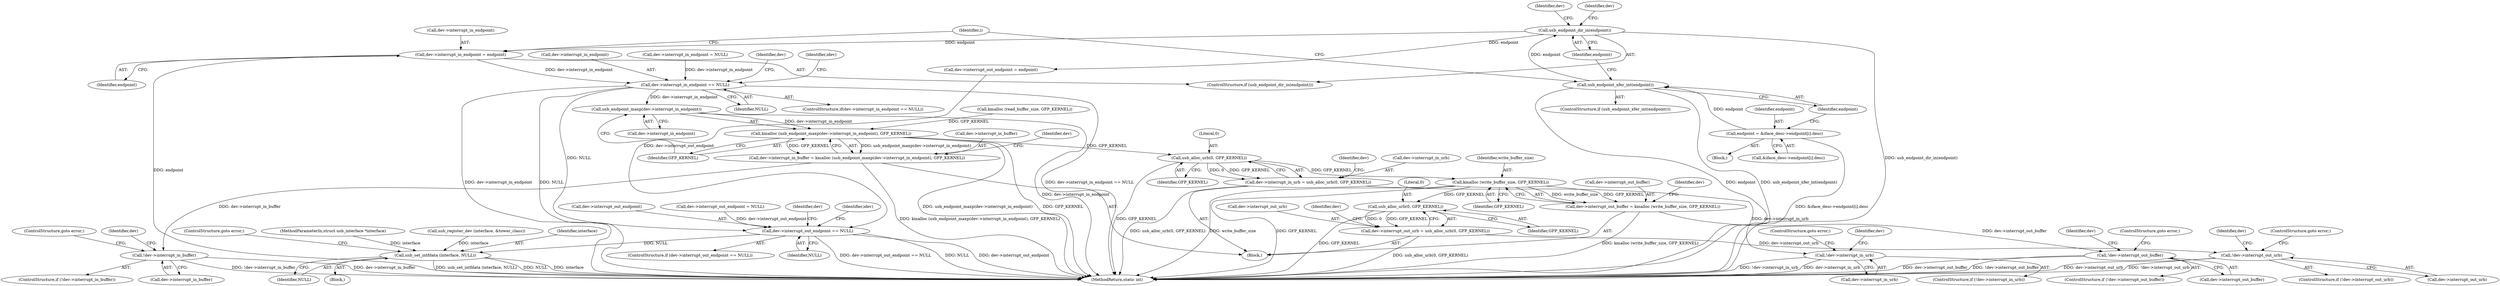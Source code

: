 digraph "1_linux_2fae9e5a7babada041e2e161699ade2447a01989@pointer" {
"1000283" [label="(Call,dev->interrupt_in_endpoint = endpoint)"];
"1000281" [label="(Call,usb_endpoint_dir_in(endpoint))"];
"1000277" [label="(Call,usb_endpoint_xfer_int(endpoint))"];
"1000266" [label="(Call,endpoint = &iface_desc->endpoint[i].desc)"];
"1000295" [label="(Call,dev->interrupt_in_endpoint == NULL)"];
"1000306" [label="(Call,dev->interrupt_out_endpoint == NULL)"];
"1000423" [label="(Call,usb_set_intfdata (interface, NULL))"];
"1000334" [label="(Call,usb_endpoint_maxp(dev->interrupt_in_endpoint))"];
"1000333" [label="(Call,kmalloc (usb_endpoint_maxp(dev->interrupt_in_endpoint), GFP_KERNEL))"];
"1000329" [label="(Call,dev->interrupt_in_buffer = kmalloc (usb_endpoint_maxp(dev->interrupt_in_endpoint), GFP_KERNEL))"];
"1000340" [label="(Call,!dev->interrupt_in_buffer)"];
"1000349" [label="(Call,usb_alloc_urb(0, GFP_KERNEL))"];
"1000345" [label="(Call,dev->interrupt_in_urb = usb_alloc_urb(0, GFP_KERNEL))"];
"1000353" [label="(Call,!dev->interrupt_in_urb)"];
"1000362" [label="(Call,kmalloc (write_buffer_size, GFP_KERNEL))"];
"1000358" [label="(Call,dev->interrupt_out_buffer = kmalloc (write_buffer_size, GFP_KERNEL))"];
"1000366" [label="(Call,!dev->interrupt_out_buffer)"];
"1000375" [label="(Call,usb_alloc_urb(0, GFP_KERNEL))"];
"1000371" [label="(Call,dev->interrupt_out_urb = usb_alloc_urb(0, GFP_KERNEL))"];
"1000379" [label="(Call,!dev->interrupt_out_urb)"];
"1000285" [label="(Identifier,dev)"];
"1000386" [label="(Identifier,dev)"];
"1000357" [label="(ControlStructure,goto error;)"];
"1000378" [label="(ControlStructure,if (!dev->interrupt_out_urb))"];
"1000425" [label="(Identifier,NULL)"];
"1000359" [label="(Call,dev->interrupt_out_buffer)"];
"1000364" [label="(Identifier,GFP_KERNEL)"];
"1000277" [label="(Call,usb_endpoint_xfer_int(endpoint))"];
"1000289" [label="(Call,dev->interrupt_out_endpoint = endpoint)"];
"1000329" [label="(Call,dev->interrupt_in_buffer = kmalloc (usb_endpoint_maxp(dev->interrupt_in_endpoint), GFP_KERNEL))"];
"1000313" [label="(Identifier,idev)"];
"1000310" [label="(Identifier,NULL)"];
"1000419" [label="(Block,)"];
"1000305" [label="(ControlStructure,if (dev->interrupt_out_endpoint == NULL))"];
"1000350" [label="(Literal,0)"];
"1000287" [label="(Identifier,endpoint)"];
"1000281" [label="(Call,usb_endpoint_dir_in(endpoint))"];
"1000380" [label="(Call,dev->interrupt_out_urb)"];
"1000335" [label="(Call,dev->interrupt_in_endpoint)"];
"1000413" [label="(Call,usb_register_dev (interface, &tower_class))"];
"1000266" [label="(Call,endpoint = &iface_desc->endpoint[i].desc)"];
"1000377" [label="(Identifier,GFP_KERNEL)"];
"1000376" [label="(Literal,0)"];
"1000299" [label="(Identifier,NULL)"];
"1000373" [label="(Identifier,dev)"];
"1000340" [label="(Call,!dev->interrupt_in_buffer)"];
"1000283" [label="(Call,dev->interrupt_in_endpoint = endpoint)"];
"1000330" [label="(Call,dev->interrupt_in_buffer)"];
"1000302" [label="(Identifier,idev)"];
"1000264" [label="(Identifier,i)"];
"1000370" [label="(ControlStructure,goto error;)"];
"1000347" [label="(Identifier,dev)"];
"1000291" [label="(Identifier,dev)"];
"1000306" [label="(Call,dev->interrupt_out_endpoint == NULL)"];
"1000354" [label="(Call,dev->interrupt_in_urb)"];
"1000296" [label="(Call,dev->interrupt_in_endpoint)"];
"1000265" [label="(Block,)"];
"1000207" [label="(Call,dev->interrupt_in_endpoint = NULL)"];
"1000307" [label="(Call,dev->interrupt_out_endpoint)"];
"1000344" [label="(ControlStructure,goto error;)"];
"1000284" [label="(Call,dev->interrupt_in_endpoint)"];
"1000360" [label="(Identifier,dev)"];
"1000232" [label="(Call,dev->interrupt_out_endpoint = NULL)"];
"1000276" [label="(ControlStructure,if (usb_endpoint_xfer_int(endpoint)))"];
"1000267" [label="(Identifier,endpoint)"];
"1000280" [label="(ControlStructure,if (usb_endpoint_dir_in(endpoint)))"];
"1000363" [label="(Identifier,write_buffer_size)"];
"1000358" [label="(Call,dev->interrupt_out_buffer = kmalloc (write_buffer_size, GFP_KERNEL))"];
"1000341" [label="(Call,dev->interrupt_in_buffer)"];
"1000366" [label="(Call,!dev->interrupt_out_buffer)"];
"1000383" [label="(ControlStructure,goto error;)"];
"1000424" [label="(Identifier,interface)"];
"1000109" [label="(Block,)"];
"1000308" [label="(Identifier,dev)"];
"1000381" [label="(Identifier,dev)"];
"1000362" [label="(Call,kmalloc (write_buffer_size, GFP_KERNEL))"];
"1000365" [label="(ControlStructure,if (!dev->interrupt_out_buffer))"];
"1000268" [label="(Call,&iface_desc->endpoint[i].desc)"];
"1000282" [label="(Identifier,endpoint)"];
"1000379" [label="(Call,!dev->interrupt_out_urb)"];
"1000355" [label="(Identifier,dev)"];
"1000353" [label="(Call,!dev->interrupt_in_urb)"];
"1000294" [label="(ControlStructure,if(dev->interrupt_in_endpoint == NULL))"];
"1000371" [label="(Call,dev->interrupt_out_urb = usb_alloc_urb(0, GFP_KERNEL))"];
"1000338" [label="(Identifier,GFP_KERNEL)"];
"1000278" [label="(Identifier,endpoint)"];
"1000345" [label="(Call,dev->interrupt_in_urb = usb_alloc_urb(0, GFP_KERNEL))"];
"1000333" [label="(Call,kmalloc (usb_endpoint_maxp(dev->interrupt_in_endpoint), GFP_KERNEL))"];
"1000423" [label="(Call,usb_set_intfdata (interface, NULL))"];
"1000367" [label="(Call,dev->interrupt_out_buffer)"];
"1000372" [label="(Call,dev->interrupt_out_urb)"];
"1000426" [label="(ControlStructure,goto error;)"];
"1000320" [label="(Call,kmalloc (read_buffer_size, GFP_KERNEL))"];
"1000342" [label="(Identifier,dev)"];
"1000346" [label="(Call,dev->interrupt_in_urb)"];
"1000349" [label="(Call,usb_alloc_urb(0, GFP_KERNEL))"];
"1000339" [label="(ControlStructure,if (!dev->interrupt_in_buffer))"];
"1000368" [label="(Identifier,dev)"];
"1000375" [label="(Call,usb_alloc_urb(0, GFP_KERNEL))"];
"1000351" [label="(Identifier,GFP_KERNEL)"];
"1000295" [label="(Call,dev->interrupt_in_endpoint == NULL)"];
"1000107" [label="(MethodParameterIn,struct usb_interface *interface)"];
"1000505" [label="(MethodReturn,static int)"];
"1000318" [label="(Identifier,dev)"];
"1000352" [label="(ControlStructure,if (!dev->interrupt_in_urb))"];
"1000334" [label="(Call,usb_endpoint_maxp(dev->interrupt_in_endpoint))"];
"1000283" -> "1000280"  [label="AST: "];
"1000283" -> "1000287"  [label="CFG: "];
"1000284" -> "1000283"  [label="AST: "];
"1000287" -> "1000283"  [label="AST: "];
"1000264" -> "1000283"  [label="CFG: "];
"1000283" -> "1000505"  [label="DDG: endpoint"];
"1000281" -> "1000283"  [label="DDG: endpoint"];
"1000283" -> "1000295"  [label="DDG: dev->interrupt_in_endpoint"];
"1000281" -> "1000280"  [label="AST: "];
"1000281" -> "1000282"  [label="CFG: "];
"1000282" -> "1000281"  [label="AST: "];
"1000285" -> "1000281"  [label="CFG: "];
"1000291" -> "1000281"  [label="CFG: "];
"1000281" -> "1000505"  [label="DDG: usb_endpoint_dir_in(endpoint)"];
"1000277" -> "1000281"  [label="DDG: endpoint"];
"1000281" -> "1000289"  [label="DDG: endpoint"];
"1000277" -> "1000276"  [label="AST: "];
"1000277" -> "1000278"  [label="CFG: "];
"1000278" -> "1000277"  [label="AST: "];
"1000282" -> "1000277"  [label="CFG: "];
"1000264" -> "1000277"  [label="CFG: "];
"1000277" -> "1000505"  [label="DDG: endpoint"];
"1000277" -> "1000505"  [label="DDG: usb_endpoint_xfer_int(endpoint)"];
"1000266" -> "1000277"  [label="DDG: endpoint"];
"1000266" -> "1000265"  [label="AST: "];
"1000266" -> "1000268"  [label="CFG: "];
"1000267" -> "1000266"  [label="AST: "];
"1000268" -> "1000266"  [label="AST: "];
"1000278" -> "1000266"  [label="CFG: "];
"1000266" -> "1000505"  [label="DDG: &iface_desc->endpoint[i].desc"];
"1000295" -> "1000294"  [label="AST: "];
"1000295" -> "1000299"  [label="CFG: "];
"1000296" -> "1000295"  [label="AST: "];
"1000299" -> "1000295"  [label="AST: "];
"1000302" -> "1000295"  [label="CFG: "];
"1000308" -> "1000295"  [label="CFG: "];
"1000295" -> "1000505"  [label="DDG: dev->interrupt_in_endpoint"];
"1000295" -> "1000505"  [label="DDG: NULL"];
"1000295" -> "1000505"  [label="DDG: dev->interrupt_in_endpoint == NULL"];
"1000207" -> "1000295"  [label="DDG: dev->interrupt_in_endpoint"];
"1000295" -> "1000306"  [label="DDG: NULL"];
"1000295" -> "1000334"  [label="DDG: dev->interrupt_in_endpoint"];
"1000306" -> "1000305"  [label="AST: "];
"1000306" -> "1000310"  [label="CFG: "];
"1000307" -> "1000306"  [label="AST: "];
"1000310" -> "1000306"  [label="AST: "];
"1000313" -> "1000306"  [label="CFG: "];
"1000318" -> "1000306"  [label="CFG: "];
"1000306" -> "1000505"  [label="DDG: NULL"];
"1000306" -> "1000505"  [label="DDG: dev->interrupt_out_endpoint"];
"1000306" -> "1000505"  [label="DDG: dev->interrupt_out_endpoint == NULL"];
"1000232" -> "1000306"  [label="DDG: dev->interrupt_out_endpoint"];
"1000289" -> "1000306"  [label="DDG: dev->interrupt_out_endpoint"];
"1000306" -> "1000423"  [label="DDG: NULL"];
"1000423" -> "1000419"  [label="AST: "];
"1000423" -> "1000425"  [label="CFG: "];
"1000424" -> "1000423"  [label="AST: "];
"1000425" -> "1000423"  [label="AST: "];
"1000426" -> "1000423"  [label="CFG: "];
"1000423" -> "1000505"  [label="DDG: usb_set_intfdata (interface, NULL)"];
"1000423" -> "1000505"  [label="DDG: NULL"];
"1000423" -> "1000505"  [label="DDG: interface"];
"1000413" -> "1000423"  [label="DDG: interface"];
"1000107" -> "1000423"  [label="DDG: interface"];
"1000334" -> "1000333"  [label="AST: "];
"1000334" -> "1000335"  [label="CFG: "];
"1000335" -> "1000334"  [label="AST: "];
"1000338" -> "1000334"  [label="CFG: "];
"1000334" -> "1000505"  [label="DDG: dev->interrupt_in_endpoint"];
"1000334" -> "1000333"  [label="DDG: dev->interrupt_in_endpoint"];
"1000333" -> "1000329"  [label="AST: "];
"1000333" -> "1000338"  [label="CFG: "];
"1000338" -> "1000333"  [label="AST: "];
"1000329" -> "1000333"  [label="CFG: "];
"1000333" -> "1000505"  [label="DDG: usb_endpoint_maxp(dev->interrupt_in_endpoint)"];
"1000333" -> "1000505"  [label="DDG: GFP_KERNEL"];
"1000333" -> "1000329"  [label="DDG: usb_endpoint_maxp(dev->interrupt_in_endpoint)"];
"1000333" -> "1000329"  [label="DDG: GFP_KERNEL"];
"1000320" -> "1000333"  [label="DDG: GFP_KERNEL"];
"1000333" -> "1000349"  [label="DDG: GFP_KERNEL"];
"1000329" -> "1000109"  [label="AST: "];
"1000330" -> "1000329"  [label="AST: "];
"1000342" -> "1000329"  [label="CFG: "];
"1000329" -> "1000505"  [label="DDG: kmalloc (usb_endpoint_maxp(dev->interrupt_in_endpoint), GFP_KERNEL)"];
"1000329" -> "1000340"  [label="DDG: dev->interrupt_in_buffer"];
"1000340" -> "1000339"  [label="AST: "];
"1000340" -> "1000341"  [label="CFG: "];
"1000341" -> "1000340"  [label="AST: "];
"1000344" -> "1000340"  [label="CFG: "];
"1000347" -> "1000340"  [label="CFG: "];
"1000340" -> "1000505"  [label="DDG: !dev->interrupt_in_buffer"];
"1000340" -> "1000505"  [label="DDG: dev->interrupt_in_buffer"];
"1000349" -> "1000345"  [label="AST: "];
"1000349" -> "1000351"  [label="CFG: "];
"1000350" -> "1000349"  [label="AST: "];
"1000351" -> "1000349"  [label="AST: "];
"1000345" -> "1000349"  [label="CFG: "];
"1000349" -> "1000505"  [label="DDG: GFP_KERNEL"];
"1000349" -> "1000345"  [label="DDG: 0"];
"1000349" -> "1000345"  [label="DDG: GFP_KERNEL"];
"1000349" -> "1000362"  [label="DDG: GFP_KERNEL"];
"1000345" -> "1000109"  [label="AST: "];
"1000346" -> "1000345"  [label="AST: "];
"1000355" -> "1000345"  [label="CFG: "];
"1000345" -> "1000505"  [label="DDG: usb_alloc_urb(0, GFP_KERNEL)"];
"1000345" -> "1000353"  [label="DDG: dev->interrupt_in_urb"];
"1000353" -> "1000352"  [label="AST: "];
"1000353" -> "1000354"  [label="CFG: "];
"1000354" -> "1000353"  [label="AST: "];
"1000357" -> "1000353"  [label="CFG: "];
"1000360" -> "1000353"  [label="CFG: "];
"1000353" -> "1000505"  [label="DDG: !dev->interrupt_in_urb"];
"1000353" -> "1000505"  [label="DDG: dev->interrupt_in_urb"];
"1000362" -> "1000358"  [label="AST: "];
"1000362" -> "1000364"  [label="CFG: "];
"1000363" -> "1000362"  [label="AST: "];
"1000364" -> "1000362"  [label="AST: "];
"1000358" -> "1000362"  [label="CFG: "];
"1000362" -> "1000505"  [label="DDG: GFP_KERNEL"];
"1000362" -> "1000505"  [label="DDG: write_buffer_size"];
"1000362" -> "1000358"  [label="DDG: write_buffer_size"];
"1000362" -> "1000358"  [label="DDG: GFP_KERNEL"];
"1000362" -> "1000375"  [label="DDG: GFP_KERNEL"];
"1000358" -> "1000109"  [label="AST: "];
"1000359" -> "1000358"  [label="AST: "];
"1000368" -> "1000358"  [label="CFG: "];
"1000358" -> "1000505"  [label="DDG: kmalloc (write_buffer_size, GFP_KERNEL)"];
"1000358" -> "1000366"  [label="DDG: dev->interrupt_out_buffer"];
"1000366" -> "1000365"  [label="AST: "];
"1000366" -> "1000367"  [label="CFG: "];
"1000367" -> "1000366"  [label="AST: "];
"1000370" -> "1000366"  [label="CFG: "];
"1000373" -> "1000366"  [label="CFG: "];
"1000366" -> "1000505"  [label="DDG: dev->interrupt_out_buffer"];
"1000366" -> "1000505"  [label="DDG: !dev->interrupt_out_buffer"];
"1000375" -> "1000371"  [label="AST: "];
"1000375" -> "1000377"  [label="CFG: "];
"1000376" -> "1000375"  [label="AST: "];
"1000377" -> "1000375"  [label="AST: "];
"1000371" -> "1000375"  [label="CFG: "];
"1000375" -> "1000505"  [label="DDG: GFP_KERNEL"];
"1000375" -> "1000371"  [label="DDG: 0"];
"1000375" -> "1000371"  [label="DDG: GFP_KERNEL"];
"1000371" -> "1000109"  [label="AST: "];
"1000372" -> "1000371"  [label="AST: "];
"1000381" -> "1000371"  [label="CFG: "];
"1000371" -> "1000505"  [label="DDG: usb_alloc_urb(0, GFP_KERNEL)"];
"1000371" -> "1000379"  [label="DDG: dev->interrupt_out_urb"];
"1000379" -> "1000378"  [label="AST: "];
"1000379" -> "1000380"  [label="CFG: "];
"1000380" -> "1000379"  [label="AST: "];
"1000383" -> "1000379"  [label="CFG: "];
"1000386" -> "1000379"  [label="CFG: "];
"1000379" -> "1000505"  [label="DDG: dev->interrupt_out_urb"];
"1000379" -> "1000505"  [label="DDG: !dev->interrupt_out_urb"];
}
